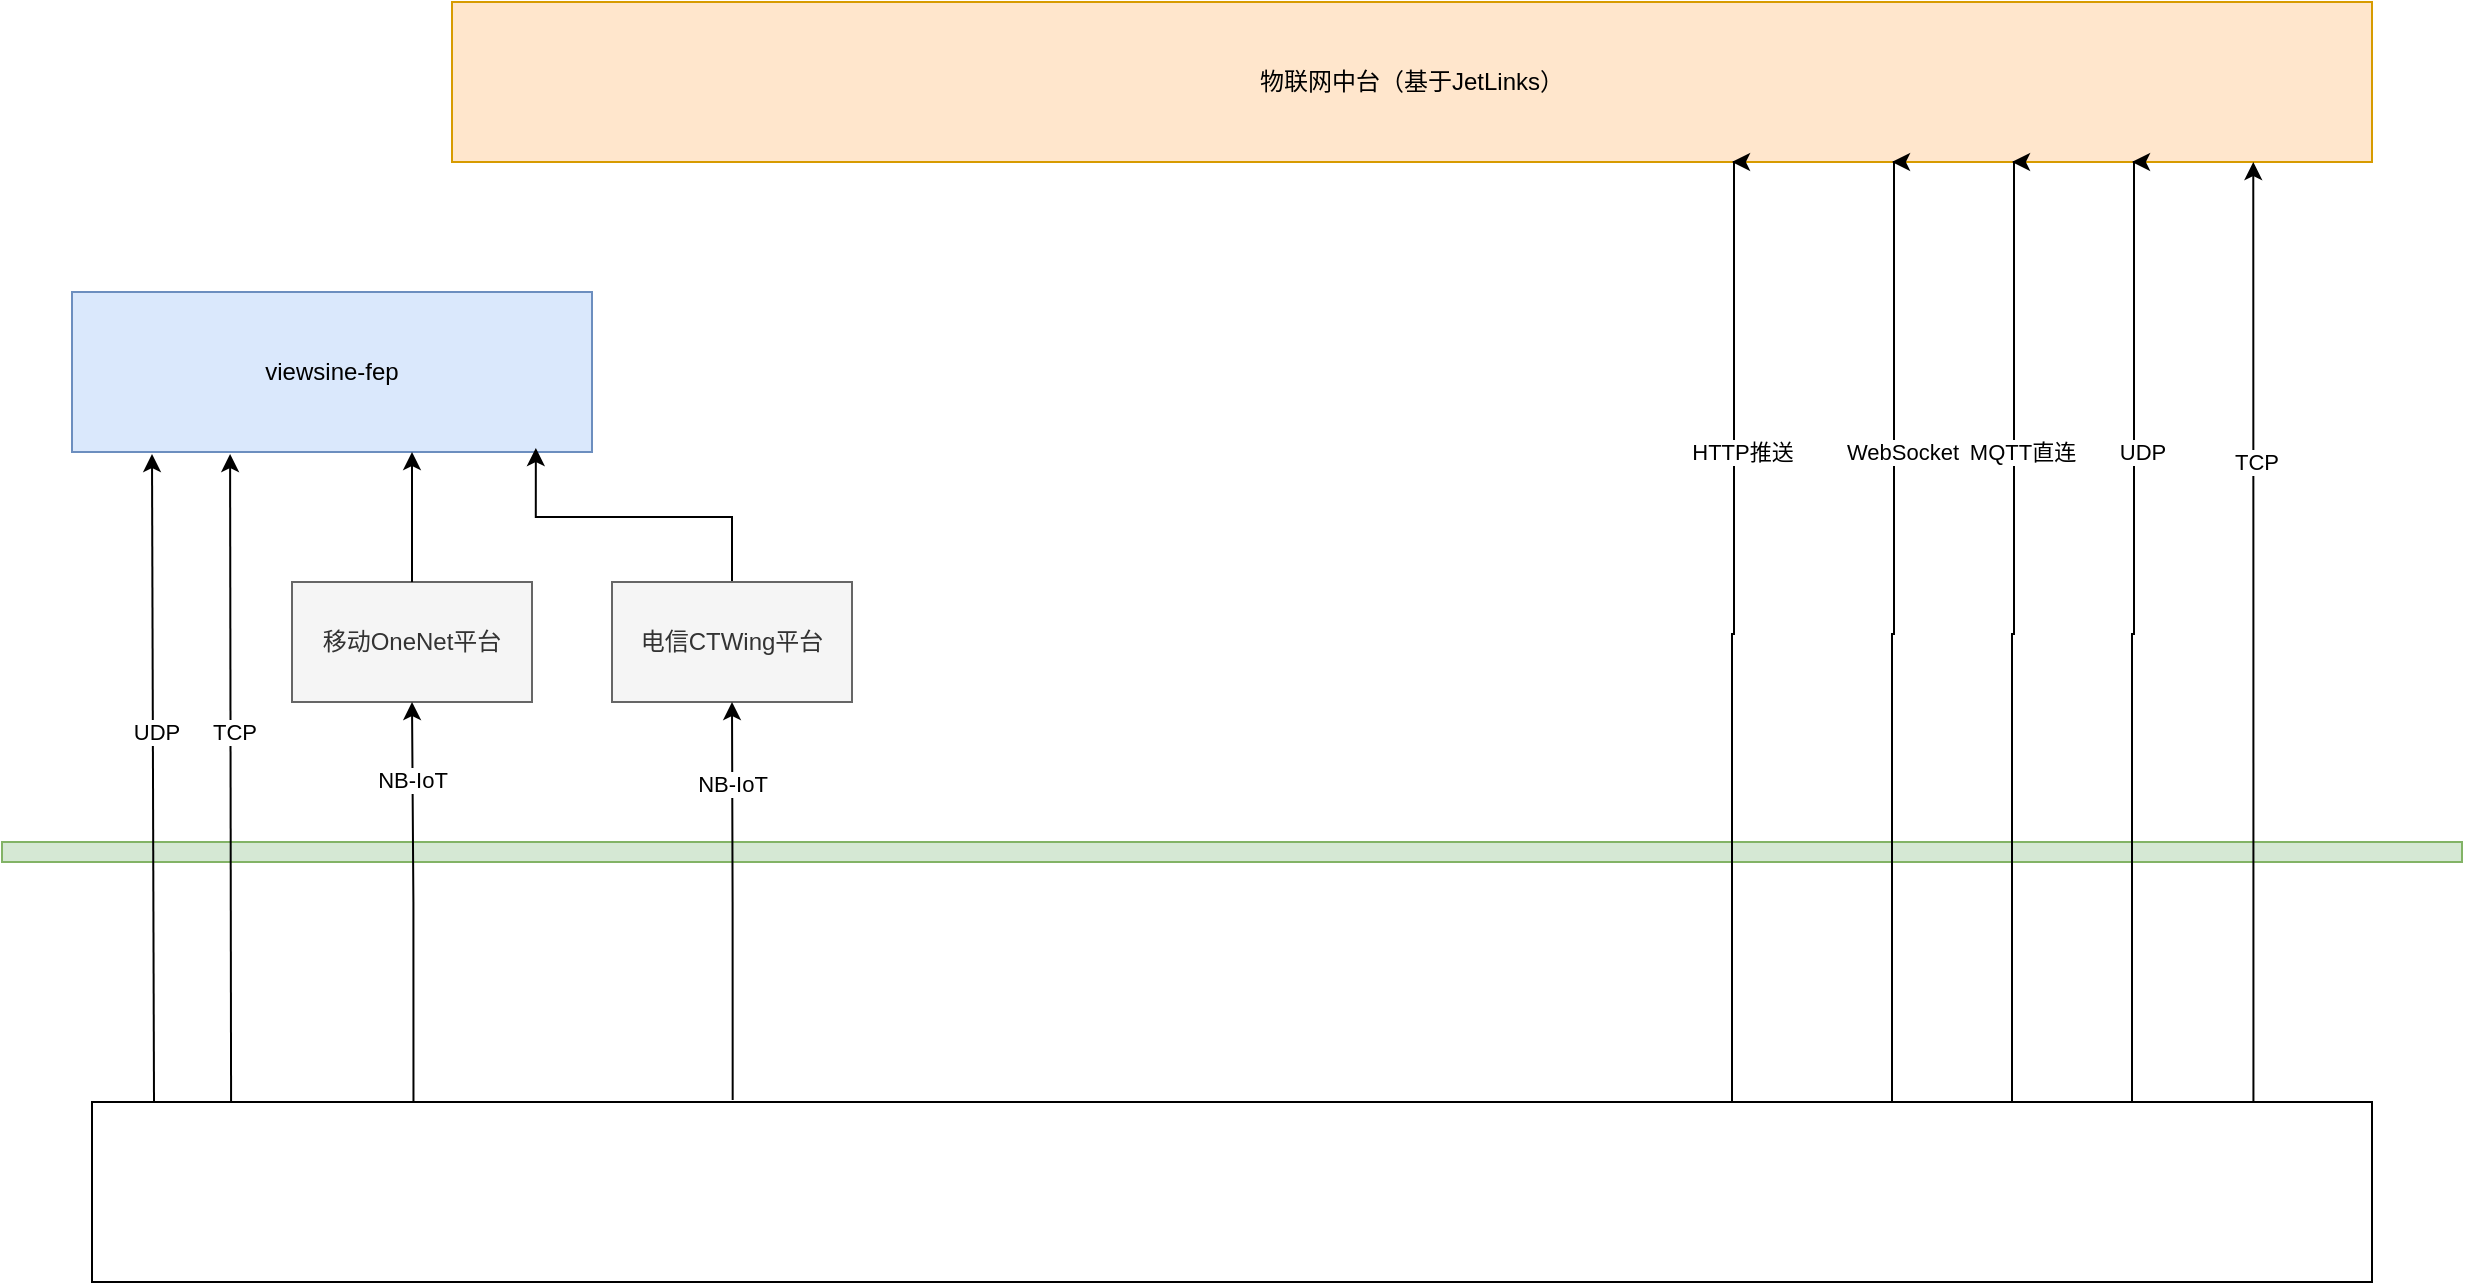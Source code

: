 <mxfile version="24.9.1">
  <diagram name="第 1 页" id="9gKRLKpU7UaqGYKgKach">
    <mxGraphModel dx="2901" dy="1132" grid="1" gridSize="10" guides="1" tooltips="1" connect="1" arrows="1" fold="1" page="1" pageScale="1" pageWidth="827" pageHeight="1169" math="0" shadow="0">
      <root>
        <mxCell id="0" />
        <mxCell id="1" parent="0" />
        <mxCell id="dfDXPhEQMeUIiF0N_-AT-23" value="" style="rounded=0;whiteSpace=wrap;html=1;fillColor=#d5e8d4;strokeColor=#82b366;" vertex="1" parent="1">
          <mxGeometry x="-25" y="820" width="1230" height="10" as="geometry" />
        </mxCell>
        <mxCell id="dfDXPhEQMeUIiF0N_-AT-1" value="viewsine-fep" style="rounded=0;whiteSpace=wrap;html=1;fillColor=#dae8fc;strokeColor=#6c8ebf;" vertex="1" parent="1">
          <mxGeometry x="10" y="545" width="260" height="80" as="geometry" />
        </mxCell>
        <mxCell id="dfDXPhEQMeUIiF0N_-AT-19" style="edgeStyle=orthogonalEdgeStyle;rounded=0;orthogonalLoop=1;jettySize=auto;html=1;exitX=0.5;exitY=0;exitDx=0;exitDy=0;entryX=0.892;entryY=0.975;entryDx=0;entryDy=0;entryPerimeter=0;" edge="1" parent="1" source="dfDXPhEQMeUIiF0N_-AT-2" target="dfDXPhEQMeUIiF0N_-AT-1">
          <mxGeometry relative="1" as="geometry" />
        </mxCell>
        <mxCell id="dfDXPhEQMeUIiF0N_-AT-2" value="电信CTWing平台" style="rounded=0;whiteSpace=wrap;html=1;fillColor=#f5f5f5;fontColor=#333333;strokeColor=#666666;" vertex="1" parent="1">
          <mxGeometry x="280" y="690" width="120" height="60" as="geometry" />
        </mxCell>
        <mxCell id="dfDXPhEQMeUIiF0N_-AT-3" value="移动OneNet平台" style="rounded=0;whiteSpace=wrap;html=1;fillColor=#f5f5f5;fontColor=#333333;strokeColor=#666666;" vertex="1" parent="1">
          <mxGeometry x="120" y="690" width="120" height="60" as="geometry" />
        </mxCell>
        <mxCell id="dfDXPhEQMeUIiF0N_-AT-8" style="edgeStyle=orthogonalEdgeStyle;rounded=0;orthogonalLoop=1;jettySize=auto;html=1;entryX=0.5;entryY=1;entryDx=0;entryDy=0;exitX=0.281;exitY=-0.011;exitDx=0;exitDy=0;exitPerimeter=0;" edge="1" parent="1" source="dfDXPhEQMeUIiF0N_-AT-7" target="dfDXPhEQMeUIiF0N_-AT-2">
          <mxGeometry relative="1" as="geometry" />
        </mxCell>
        <mxCell id="dfDXPhEQMeUIiF0N_-AT-10" value="NB-IoT" style="edgeLabel;html=1;align=center;verticalAlign=middle;resizable=0;points=[];" vertex="1" connectable="0" parent="dfDXPhEQMeUIiF0N_-AT-8">
          <mxGeometry x="0.175" y="-1" relative="1" as="geometry">
            <mxPoint x="-1" y="-42" as="offset" />
          </mxGeometry>
        </mxCell>
        <mxCell id="dfDXPhEQMeUIiF0N_-AT-9" style="edgeStyle=orthogonalEdgeStyle;rounded=0;orthogonalLoop=1;jettySize=auto;html=1;entryX=0.5;entryY=1;entryDx=0;entryDy=0;exitX=0.141;exitY=0.011;exitDx=0;exitDy=0;exitPerimeter=0;" edge="1" parent="1" source="dfDXPhEQMeUIiF0N_-AT-7" target="dfDXPhEQMeUIiF0N_-AT-3">
          <mxGeometry relative="1" as="geometry">
            <mxPoint x="180" y="900" as="sourcePoint" />
          </mxGeometry>
        </mxCell>
        <mxCell id="dfDXPhEQMeUIiF0N_-AT-11" value="NB-IoT" style="edgeLabel;html=1;align=center;verticalAlign=middle;resizable=0;points=[];" vertex="1" connectable="0" parent="dfDXPhEQMeUIiF0N_-AT-9">
          <mxGeometry x="0.292" y="-2" relative="1" as="geometry">
            <mxPoint x="-2" y="-32" as="offset" />
          </mxGeometry>
        </mxCell>
        <mxCell id="dfDXPhEQMeUIiF0N_-AT-16" style="edgeStyle=orthogonalEdgeStyle;rounded=0;orthogonalLoop=1;jettySize=auto;html=1;exitX=0.5;exitY=1;exitDx=0;exitDy=0;" edge="1" parent="1" source="dfDXPhEQMeUIiF0N_-AT-1" target="dfDXPhEQMeUIiF0N_-AT-1">
          <mxGeometry relative="1" as="geometry" />
        </mxCell>
        <mxCell id="dfDXPhEQMeUIiF0N_-AT-18" style="edgeStyle=orthogonalEdgeStyle;rounded=0;orthogonalLoop=1;jettySize=auto;html=1;" edge="1" parent="1" source="dfDXPhEQMeUIiF0N_-AT-3" target="dfDXPhEQMeUIiF0N_-AT-1">
          <mxGeometry relative="1" as="geometry">
            <Array as="points">
              <mxPoint x="180" y="710" />
              <mxPoint x="160" y="710" />
            </Array>
          </mxGeometry>
        </mxCell>
        <mxCell id="dfDXPhEQMeUIiF0N_-AT-21" value="物联网中台（基于JetLinks）" style="rounded=0;whiteSpace=wrap;html=1;fillColor=#ffe6cc;strokeColor=#d79b00;" vertex="1" parent="1">
          <mxGeometry x="200" y="400" width="960" height="80" as="geometry" />
        </mxCell>
        <mxCell id="dfDXPhEQMeUIiF0N_-AT-27" value="" style="endArrow=classic;html=1;rounded=0;entryX=0.304;entryY=1.013;entryDx=0;entryDy=0;entryPerimeter=0;exitX=0.061;exitY=0;exitDx=0;exitDy=0;exitPerimeter=0;" edge="1" parent="1" source="dfDXPhEQMeUIiF0N_-AT-7" target="dfDXPhEQMeUIiF0N_-AT-1">
          <mxGeometry width="50" height="50" relative="1" as="geometry">
            <mxPoint x="89" y="955" as="sourcePoint" />
            <mxPoint x="-50" y="670" as="targetPoint" />
          </mxGeometry>
        </mxCell>
        <mxCell id="dfDXPhEQMeUIiF0N_-AT-28" value="TCP" style="edgeLabel;html=1;align=center;verticalAlign=middle;resizable=0;points=[];" vertex="1" connectable="0" parent="dfDXPhEQMeUIiF0N_-AT-27">
          <mxGeometry x="0.143" y="-1" relative="1" as="geometry">
            <mxPoint as="offset" />
          </mxGeometry>
        </mxCell>
        <mxCell id="dfDXPhEQMeUIiF0N_-AT-7" value="&lt;div style=&quot;direction: rtl;&quot;&gt;&lt;br&gt;&lt;/div&gt;" style="rounded=0;whiteSpace=wrap;html=1;align=left;" vertex="1" parent="1">
          <mxGeometry x="20" y="950" width="1140" height="90" as="geometry" />
        </mxCell>
        <mxCell id="dfDXPhEQMeUIiF0N_-AT-31" value="" style="endArrow=classic;html=1;rounded=0;entryX=0.304;entryY=1.013;entryDx=0;entryDy=0;entryPerimeter=0;exitX=0.061;exitY=0;exitDx=0;exitDy=0;exitPerimeter=0;" edge="1" parent="1">
          <mxGeometry width="50" height="50" relative="1" as="geometry">
            <mxPoint x="51" y="950" as="sourcePoint" />
            <mxPoint x="50" y="626" as="targetPoint" />
          </mxGeometry>
        </mxCell>
        <mxCell id="dfDXPhEQMeUIiF0N_-AT-32" value="UDP" style="edgeLabel;html=1;align=center;verticalAlign=middle;resizable=0;points=[];" vertex="1" connectable="0" parent="dfDXPhEQMeUIiF0N_-AT-31">
          <mxGeometry x="0.143" y="-1" relative="1" as="geometry">
            <mxPoint as="offset" />
          </mxGeometry>
        </mxCell>
        <mxCell id="dfDXPhEQMeUIiF0N_-AT-37" style="edgeStyle=orthogonalEdgeStyle;rounded=0;orthogonalLoop=1;jettySize=auto;html=1;entryX=0.472;entryY=1.038;entryDx=0;entryDy=0;entryPerimeter=0;exitX=0.948;exitY=0;exitDx=0;exitDy=0;exitPerimeter=0;" edge="1" parent="1" source="dfDXPhEQMeUIiF0N_-AT-7">
          <mxGeometry relative="1" as="geometry">
            <mxPoint x="1100" y="940.93" as="sourcePoint" />
            <mxPoint x="1100.64" y="480.0" as="targetPoint" />
          </mxGeometry>
        </mxCell>
        <mxCell id="dfDXPhEQMeUIiF0N_-AT-38" value="TCP" style="edgeLabel;html=1;align=center;verticalAlign=middle;resizable=0;points=[];" vertex="1" connectable="0" parent="dfDXPhEQMeUIiF0N_-AT-37">
          <mxGeometry x="0.363" y="-1" relative="1" as="geometry">
            <mxPoint as="offset" />
          </mxGeometry>
        </mxCell>
        <mxCell id="dfDXPhEQMeUIiF0N_-AT-40" style="edgeStyle=orthogonalEdgeStyle;rounded=0;orthogonalLoop=1;jettySize=auto;html=1;entryX=0.474;entryY=1.013;entryDx=0;entryDy=0;entryPerimeter=0;" edge="1" parent="1">
          <mxGeometry relative="1" as="geometry">
            <mxPoint x="1040" y="950" as="sourcePoint" />
            <mxPoint x="1040.0" y="480.0" as="targetPoint" />
            <Array as="points">
              <mxPoint x="1040" y="716" />
              <mxPoint x="1041" y="716" />
            </Array>
          </mxGeometry>
        </mxCell>
        <mxCell id="dfDXPhEQMeUIiF0N_-AT-41" value="UDP" style="edgeLabel;html=1;align=center;verticalAlign=middle;resizable=0;points=[];" vertex="1" connectable="0" parent="dfDXPhEQMeUIiF0N_-AT-40">
          <mxGeometry x="0.154" y="-4" relative="1" as="geometry">
            <mxPoint y="-54" as="offset" />
          </mxGeometry>
        </mxCell>
        <mxCell id="dfDXPhEQMeUIiF0N_-AT-44" style="edgeStyle=orthogonalEdgeStyle;rounded=0;orthogonalLoop=1;jettySize=auto;html=1;entryX=0.474;entryY=1.013;entryDx=0;entryDy=0;entryPerimeter=0;" edge="1" parent="1">
          <mxGeometry relative="1" as="geometry">
            <mxPoint x="980" y="950" as="sourcePoint" />
            <mxPoint x="980.0" y="480.0" as="targetPoint" />
            <Array as="points">
              <mxPoint x="980" y="716" />
              <mxPoint x="981" y="716" />
            </Array>
          </mxGeometry>
        </mxCell>
        <mxCell id="dfDXPhEQMeUIiF0N_-AT-45" value="MQTT直连" style="edgeLabel;html=1;align=center;verticalAlign=middle;resizable=0;points=[];" vertex="1" connectable="0" parent="dfDXPhEQMeUIiF0N_-AT-44">
          <mxGeometry x="0.154" y="-4" relative="1" as="geometry">
            <mxPoint y="-54" as="offset" />
          </mxGeometry>
        </mxCell>
        <mxCell id="dfDXPhEQMeUIiF0N_-AT-50" style="edgeStyle=orthogonalEdgeStyle;rounded=0;orthogonalLoop=1;jettySize=auto;html=1;entryX=0.474;entryY=1.013;entryDx=0;entryDy=0;entryPerimeter=0;" edge="1" parent="1">
          <mxGeometry relative="1" as="geometry">
            <mxPoint x="920" y="950" as="sourcePoint" />
            <mxPoint x="920.0" y="480.0" as="targetPoint" />
            <Array as="points">
              <mxPoint x="920" y="716" />
              <mxPoint x="921" y="716" />
            </Array>
          </mxGeometry>
        </mxCell>
        <mxCell id="dfDXPhEQMeUIiF0N_-AT-51" value="WebSocket" style="edgeLabel;html=1;align=center;verticalAlign=middle;resizable=0;points=[];" vertex="1" connectable="0" parent="dfDXPhEQMeUIiF0N_-AT-50">
          <mxGeometry x="0.154" y="-4" relative="1" as="geometry">
            <mxPoint y="-54" as="offset" />
          </mxGeometry>
        </mxCell>
        <mxCell id="dfDXPhEQMeUIiF0N_-AT-53" style="edgeStyle=orthogonalEdgeStyle;rounded=0;orthogonalLoop=1;jettySize=auto;html=1;entryX=0.474;entryY=1.013;entryDx=0;entryDy=0;entryPerimeter=0;" edge="1" parent="1">
          <mxGeometry relative="1" as="geometry">
            <mxPoint x="840" y="950" as="sourcePoint" />
            <mxPoint x="840.0" y="480.0" as="targetPoint" />
            <Array as="points">
              <mxPoint x="840" y="716" />
              <mxPoint x="841" y="716" />
            </Array>
          </mxGeometry>
        </mxCell>
        <mxCell id="dfDXPhEQMeUIiF0N_-AT-54" value="HTTP推送" style="edgeLabel;html=1;align=center;verticalAlign=middle;resizable=0;points=[];" vertex="1" connectable="0" parent="dfDXPhEQMeUIiF0N_-AT-53">
          <mxGeometry x="0.154" y="-4" relative="1" as="geometry">
            <mxPoint y="-54" as="offset" />
          </mxGeometry>
        </mxCell>
      </root>
    </mxGraphModel>
  </diagram>
</mxfile>

